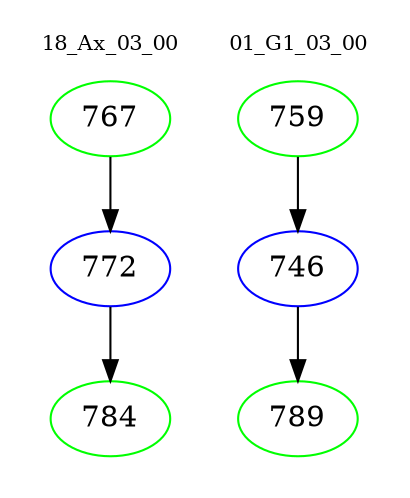 digraph{
subgraph cluster_0 {
color = white
label = "18_Ax_03_00";
fontsize=10;
T0_767 [label="767", color="green"]
T0_767 -> T0_772 [color="black"]
T0_772 [label="772", color="blue"]
T0_772 -> T0_784 [color="black"]
T0_784 [label="784", color="green"]
}
subgraph cluster_1 {
color = white
label = "01_G1_03_00";
fontsize=10;
T1_759 [label="759", color="green"]
T1_759 -> T1_746 [color="black"]
T1_746 [label="746", color="blue"]
T1_746 -> T1_789 [color="black"]
T1_789 [label="789", color="green"]
}
}
